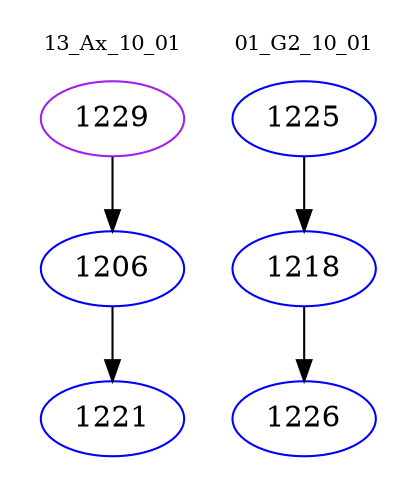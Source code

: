 digraph{
subgraph cluster_0 {
color = white
label = "13_Ax_10_01";
fontsize=10;
T0_1229 [label="1229", color="purple"]
T0_1229 -> T0_1206 [color="black"]
T0_1206 [label="1206", color="blue"]
T0_1206 -> T0_1221 [color="black"]
T0_1221 [label="1221", color="blue"]
}
subgraph cluster_1 {
color = white
label = "01_G2_10_01";
fontsize=10;
T1_1225 [label="1225", color="blue"]
T1_1225 -> T1_1218 [color="black"]
T1_1218 [label="1218", color="blue"]
T1_1218 -> T1_1226 [color="black"]
T1_1226 [label="1226", color="blue"]
}
}
